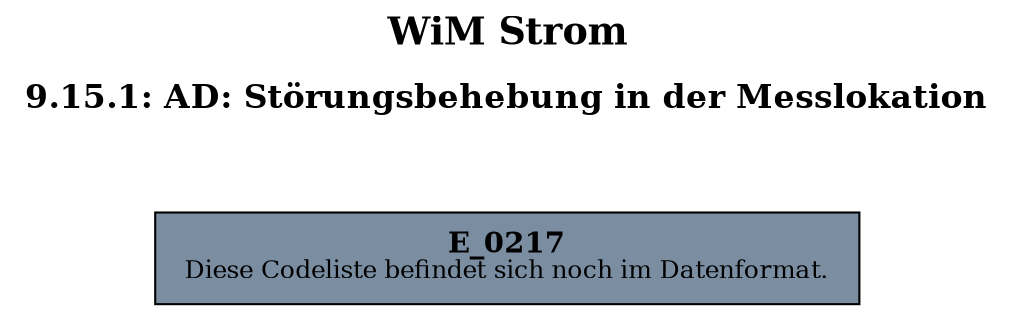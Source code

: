 digraph D {
    labelloc="t";
    label=<<B><FONT POINT-SIZE="18">WiM Strom</FONT></B><BR/><BR/><B><FONT POINT-SIZE="16">9.15.1: AD: Störungsbehebung in der Messlokation</FONT></B><BR/><BR/><BR/><BR/>>;
    ratio="compress";
    concentrate=true;
    pack=true;
    rankdir=TB;
    packmode="array";
    size="20,20";
    "Empty" [margin="0.2,0.12", shape=box, style=filled, fillcolor="#7a8da1", label=<<B>E_0217</B><BR align="center"/><FONT point-size="12">Diese Codeliste befindet sich noch im Datenformat.</FONT><BR align="center"/>>];


    bgcolor="transparent";
}